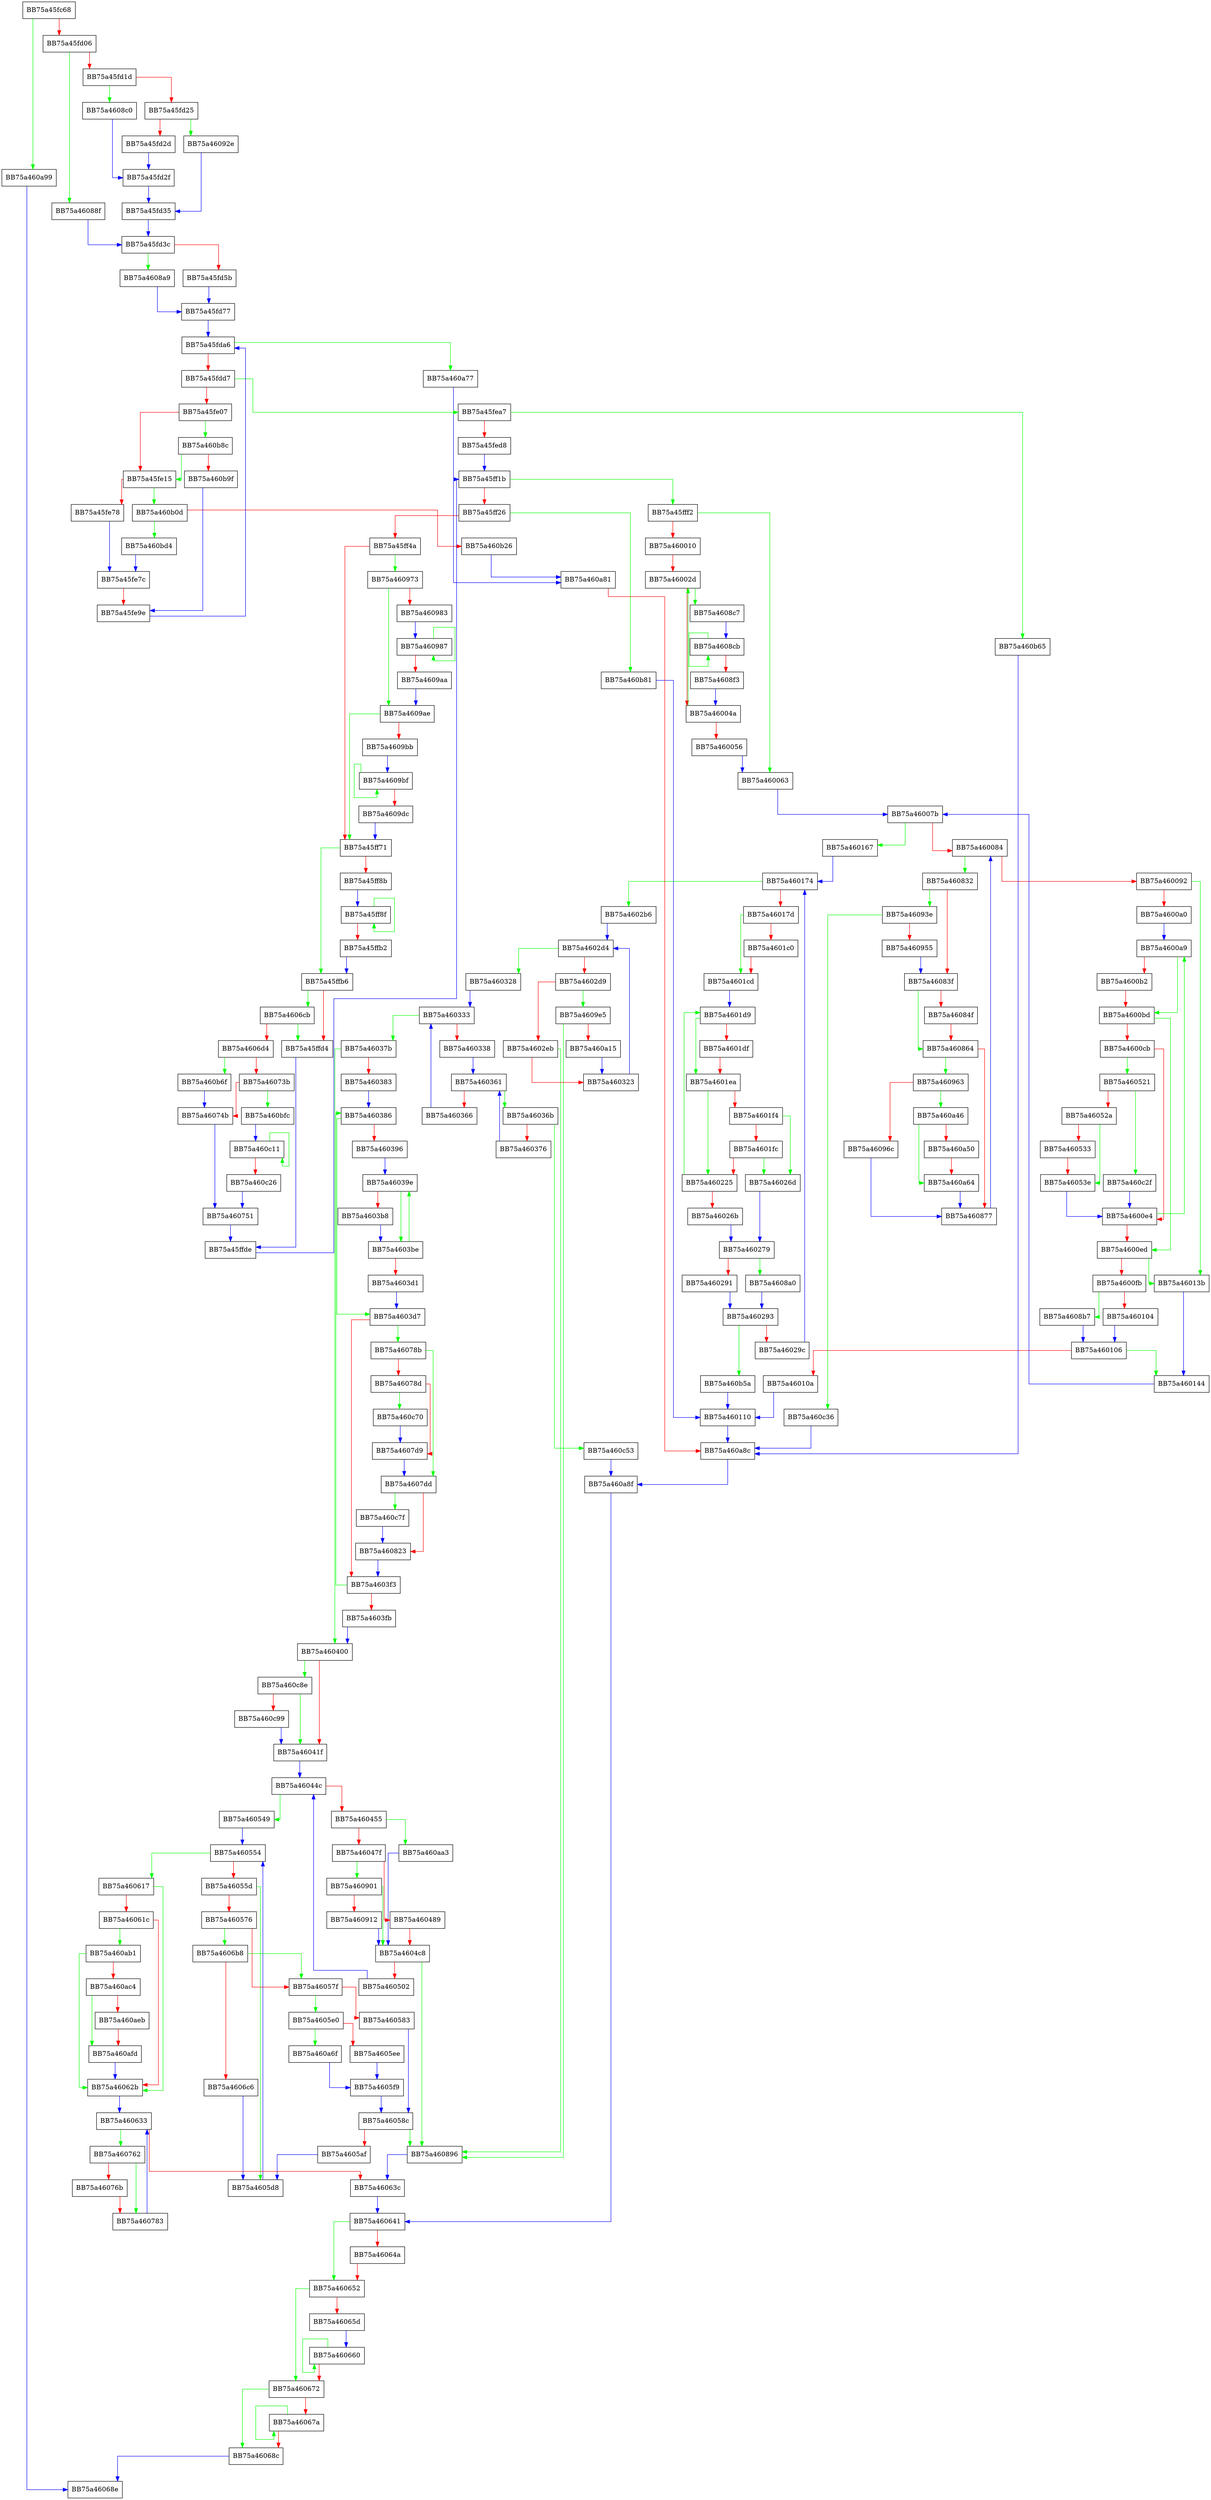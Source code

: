 digraph balance_nonroot {
  node [shape="box"];
  graph [splines=ortho];
  BB75a45fc68 -> BB75a460a99 [color="green"];
  BB75a45fc68 -> BB75a45fd06 [color="red"];
  BB75a45fd06 -> BB75a46088f [color="green"];
  BB75a45fd06 -> BB75a45fd1d [color="red"];
  BB75a45fd1d -> BB75a4608c0 [color="green"];
  BB75a45fd1d -> BB75a45fd25 [color="red"];
  BB75a45fd25 -> BB75a46092e [color="green"];
  BB75a45fd25 -> BB75a45fd2d [color="red"];
  BB75a45fd2d -> BB75a45fd2f [color="blue"];
  BB75a45fd2f -> BB75a45fd35 [color="blue"];
  BB75a45fd35 -> BB75a45fd3c [color="blue"];
  BB75a45fd3c -> BB75a4608a9 [color="green"];
  BB75a45fd3c -> BB75a45fd5b [color="red"];
  BB75a45fd5b -> BB75a45fd77 [color="blue"];
  BB75a45fd77 -> BB75a45fda6 [color="blue"];
  BB75a45fda6 -> BB75a460a77 [color="green"];
  BB75a45fda6 -> BB75a45fdd7 [color="red"];
  BB75a45fdd7 -> BB75a45fea7 [color="green"];
  BB75a45fdd7 -> BB75a45fe07 [color="red"];
  BB75a45fe07 -> BB75a460b8c [color="green"];
  BB75a45fe07 -> BB75a45fe15 [color="red"];
  BB75a45fe15 -> BB75a460b0d [color="green"];
  BB75a45fe15 -> BB75a45fe78 [color="red"];
  BB75a45fe78 -> BB75a45fe7c [color="blue"];
  BB75a45fe7c -> BB75a45fe9e [color="red"];
  BB75a45fe9e -> BB75a45fda6 [color="blue"];
  BB75a45fea7 -> BB75a460b65 [color="green"];
  BB75a45fea7 -> BB75a45fed8 [color="red"];
  BB75a45fed8 -> BB75a45ff1b [color="blue"];
  BB75a45ff1b -> BB75a45fff2 [color="green"];
  BB75a45ff1b -> BB75a45ff26 [color="red"];
  BB75a45ff26 -> BB75a460b81 [color="green"];
  BB75a45ff26 -> BB75a45ff4a [color="red"];
  BB75a45ff4a -> BB75a460973 [color="green"];
  BB75a45ff4a -> BB75a45ff71 [color="red"];
  BB75a45ff71 -> BB75a45ffb6 [color="green"];
  BB75a45ff71 -> BB75a45ff8b [color="red"];
  BB75a45ff8b -> BB75a45ff8f [color="blue"];
  BB75a45ff8f -> BB75a45ff8f [color="green"];
  BB75a45ff8f -> BB75a45ffb2 [color="red"];
  BB75a45ffb2 -> BB75a45ffb6 [color="blue"];
  BB75a45ffb6 -> BB75a4606cb [color="green"];
  BB75a45ffb6 -> BB75a45ffd4 [color="red"];
  BB75a45ffd4 -> BB75a45ffde [color="blue"];
  BB75a45ffde -> BB75a45ff1b [color="blue"];
  BB75a45fff2 -> BB75a460063 [color="green"];
  BB75a45fff2 -> BB75a460010 [color="red"];
  BB75a460010 -> BB75a46002d [color="red"];
  BB75a46002d -> BB75a4608c7 [color="green"];
  BB75a46002d -> BB75a46004a [color="red"];
  BB75a46004a -> BB75a46002d [color="green"];
  BB75a46004a -> BB75a460056 [color="red"];
  BB75a460056 -> BB75a460063 [color="blue"];
  BB75a460063 -> BB75a46007b [color="blue"];
  BB75a46007b -> BB75a460167 [color="green"];
  BB75a46007b -> BB75a460084 [color="red"];
  BB75a460084 -> BB75a460832 [color="green"];
  BB75a460084 -> BB75a460092 [color="red"];
  BB75a460092 -> BB75a46013b [color="green"];
  BB75a460092 -> BB75a4600a0 [color="red"];
  BB75a4600a0 -> BB75a4600a9 [color="blue"];
  BB75a4600a9 -> BB75a4600bd [color="green"];
  BB75a4600a9 -> BB75a4600b2 [color="red"];
  BB75a4600b2 -> BB75a4600bd [color="red"];
  BB75a4600bd -> BB75a4600ed [color="green"];
  BB75a4600bd -> BB75a4600cb [color="red"];
  BB75a4600cb -> BB75a460521 [color="green"];
  BB75a4600cb -> BB75a4600e4 [color="red"];
  BB75a4600e4 -> BB75a4600a9 [color="green"];
  BB75a4600e4 -> BB75a4600ed [color="red"];
  BB75a4600ed -> BB75a46013b [color="green"];
  BB75a4600ed -> BB75a4600fb [color="red"];
  BB75a4600fb -> BB75a4608b7 [color="green"];
  BB75a4600fb -> BB75a460104 [color="red"];
  BB75a460104 -> BB75a460106 [color="blue"];
  BB75a460106 -> BB75a460144 [color="green"];
  BB75a460106 -> BB75a46010a [color="red"];
  BB75a46010a -> BB75a460110 [color="blue"];
  BB75a460110 -> BB75a460a8c [color="blue"];
  BB75a46013b -> BB75a460144 [color="blue"];
  BB75a460144 -> BB75a46007b [color="blue"];
  BB75a460167 -> BB75a460174 [color="blue"];
  BB75a460174 -> BB75a4602b6 [color="green"];
  BB75a460174 -> BB75a46017d [color="red"];
  BB75a46017d -> BB75a4601cd [color="green"];
  BB75a46017d -> BB75a4601c0 [color="red"];
  BB75a4601c0 -> BB75a4601cd [color="red"];
  BB75a4601cd -> BB75a4601d9 [color="blue"];
  BB75a4601d9 -> BB75a4601ea [color="green"];
  BB75a4601d9 -> BB75a4601df [color="red"];
  BB75a4601df -> BB75a4601ea [color="red"];
  BB75a4601ea -> BB75a460225 [color="green"];
  BB75a4601ea -> BB75a4601f4 [color="red"];
  BB75a4601f4 -> BB75a46026d [color="green"];
  BB75a4601f4 -> BB75a4601fc [color="red"];
  BB75a4601fc -> BB75a46026d [color="green"];
  BB75a4601fc -> BB75a460225 [color="red"];
  BB75a460225 -> BB75a4601d9 [color="green"];
  BB75a460225 -> BB75a46026b [color="red"];
  BB75a46026b -> BB75a460279 [color="blue"];
  BB75a46026d -> BB75a460279 [color="blue"];
  BB75a460279 -> BB75a4608a0 [color="green"];
  BB75a460279 -> BB75a460291 [color="red"];
  BB75a460291 -> BB75a460293 [color="blue"];
  BB75a460293 -> BB75a460b5a [color="green"];
  BB75a460293 -> BB75a46029c [color="red"];
  BB75a46029c -> BB75a460174 [color="blue"];
  BB75a4602b6 -> BB75a4602d4 [color="blue"];
  BB75a4602d4 -> BB75a460328 [color="green"];
  BB75a4602d4 -> BB75a4602d9 [color="red"];
  BB75a4602d9 -> BB75a4609e5 [color="green"];
  BB75a4602d9 -> BB75a4602eb [color="red"];
  BB75a4602eb -> BB75a460896 [color="green"];
  BB75a4602eb -> BB75a460323 [color="red"];
  BB75a460323 -> BB75a4602d4 [color="blue"];
  BB75a460328 -> BB75a460333 [color="blue"];
  BB75a460333 -> BB75a46037b [color="green"];
  BB75a460333 -> BB75a460338 [color="red"];
  BB75a460338 -> BB75a460361 [color="blue"];
  BB75a460361 -> BB75a46036b [color="green"];
  BB75a460361 -> BB75a460366 [color="red"];
  BB75a460366 -> BB75a460333 [color="blue"];
  BB75a46036b -> BB75a460c53 [color="green"];
  BB75a46036b -> BB75a460376 [color="red"];
  BB75a460376 -> BB75a460361 [color="blue"];
  BB75a46037b -> BB75a460400 [color="green"];
  BB75a46037b -> BB75a460383 [color="red"];
  BB75a460383 -> BB75a460386 [color="blue"];
  BB75a460386 -> BB75a4603d7 [color="green"];
  BB75a460386 -> BB75a460396 [color="red"];
  BB75a460396 -> BB75a46039e [color="blue"];
  BB75a46039e -> BB75a4603be [color="green"];
  BB75a46039e -> BB75a4603b8 [color="red"];
  BB75a4603b8 -> BB75a4603be [color="blue"];
  BB75a4603be -> BB75a46039e [color="green"];
  BB75a4603be -> BB75a4603d1 [color="red"];
  BB75a4603d1 -> BB75a4603d7 [color="blue"];
  BB75a4603d7 -> BB75a46078b [color="green"];
  BB75a4603d7 -> BB75a4603f3 [color="red"];
  BB75a4603f3 -> BB75a460386 [color="green"];
  BB75a4603f3 -> BB75a4603fb [color="red"];
  BB75a4603fb -> BB75a460400 [color="blue"];
  BB75a460400 -> BB75a460c8e [color="green"];
  BB75a460400 -> BB75a46041f [color="red"];
  BB75a46041f -> BB75a46044c [color="blue"];
  BB75a46044c -> BB75a460549 [color="green"];
  BB75a46044c -> BB75a460455 [color="red"];
  BB75a460455 -> BB75a460aa3 [color="green"];
  BB75a460455 -> BB75a46047f [color="red"];
  BB75a46047f -> BB75a460901 [color="green"];
  BB75a46047f -> BB75a460489 [color="red"];
  BB75a460489 -> BB75a4604c8 [color="red"];
  BB75a4604c8 -> BB75a460896 [color="green"];
  BB75a4604c8 -> BB75a460502 [color="red"];
  BB75a460502 -> BB75a46044c [color="blue"];
  BB75a460521 -> BB75a460c2f [color="green"];
  BB75a460521 -> BB75a46052a [color="red"];
  BB75a46052a -> BB75a46053e [color="green"];
  BB75a46052a -> BB75a460533 [color="red"];
  BB75a460533 -> BB75a46053e [color="red"];
  BB75a46053e -> BB75a4600e4 [color="blue"];
  BB75a460549 -> BB75a460554 [color="blue"];
  BB75a460554 -> BB75a460617 [color="green"];
  BB75a460554 -> BB75a46055d [color="red"];
  BB75a46055d -> BB75a4605d8 [color="green"];
  BB75a46055d -> BB75a460576 [color="red"];
  BB75a460576 -> BB75a4606b8 [color="green"];
  BB75a460576 -> BB75a46057f [color="red"];
  BB75a46057f -> BB75a4605e0 [color="green"];
  BB75a46057f -> BB75a460583 [color="red"];
  BB75a460583 -> BB75a46058c [color="blue"];
  BB75a46058c -> BB75a460896 [color="green"];
  BB75a46058c -> BB75a4605af [color="red"];
  BB75a4605af -> BB75a4605d8 [color="blue"];
  BB75a4605d8 -> BB75a460554 [color="blue"];
  BB75a4605e0 -> BB75a460a6f [color="green"];
  BB75a4605e0 -> BB75a4605ee [color="red"];
  BB75a4605ee -> BB75a4605f9 [color="blue"];
  BB75a4605f9 -> BB75a46058c [color="blue"];
  BB75a460617 -> BB75a46062b [color="green"];
  BB75a460617 -> BB75a46061c [color="red"];
  BB75a46061c -> BB75a460ab1 [color="green"];
  BB75a46061c -> BB75a46062b [color="red"];
  BB75a46062b -> BB75a460633 [color="blue"];
  BB75a460633 -> BB75a460762 [color="green"];
  BB75a460633 -> BB75a46063c [color="red"];
  BB75a46063c -> BB75a460641 [color="blue"];
  BB75a460641 -> BB75a460652 [color="green"];
  BB75a460641 -> BB75a46064a [color="red"];
  BB75a46064a -> BB75a460652 [color="red"];
  BB75a460652 -> BB75a460672 [color="green"];
  BB75a460652 -> BB75a46065d [color="red"];
  BB75a46065d -> BB75a460660 [color="blue"];
  BB75a460660 -> BB75a460660 [color="green"];
  BB75a460660 -> BB75a460672 [color="red"];
  BB75a460672 -> BB75a46068c [color="green"];
  BB75a460672 -> BB75a46067a [color="red"];
  BB75a46067a -> BB75a46067a [color="green"];
  BB75a46067a -> BB75a46068c [color="red"];
  BB75a46068c -> BB75a46068e [color="blue"];
  BB75a4606b8 -> BB75a46057f [color="green"];
  BB75a4606b8 -> BB75a4606c6 [color="red"];
  BB75a4606c6 -> BB75a4605d8 [color="blue"];
  BB75a4606cb -> BB75a45ffd4 [color="green"];
  BB75a4606cb -> BB75a4606d4 [color="red"];
  BB75a4606d4 -> BB75a460b6f [color="green"];
  BB75a4606d4 -> BB75a46073b [color="red"];
  BB75a46073b -> BB75a460bfc [color="green"];
  BB75a46073b -> BB75a46074b [color="red"];
  BB75a46074b -> BB75a460751 [color="blue"];
  BB75a460751 -> BB75a45ffde [color="blue"];
  BB75a460762 -> BB75a460783 [color="green"];
  BB75a460762 -> BB75a46076b [color="red"];
  BB75a46076b -> BB75a460783 [color="red"];
  BB75a460783 -> BB75a460633 [color="blue"];
  BB75a46078b -> BB75a4607dd [color="green"];
  BB75a46078b -> BB75a46078d [color="red"];
  BB75a46078d -> BB75a460c70 [color="green"];
  BB75a46078d -> BB75a4607d9 [color="red"];
  BB75a4607d9 -> BB75a4607dd [color="blue"];
  BB75a4607dd -> BB75a460c7f [color="green"];
  BB75a4607dd -> BB75a460823 [color="red"];
  BB75a460823 -> BB75a4603f3 [color="blue"];
  BB75a460832 -> BB75a46093e [color="green"];
  BB75a460832 -> BB75a46083f [color="red"];
  BB75a46083f -> BB75a460864 [color="green"];
  BB75a46083f -> BB75a46084f [color="red"];
  BB75a46084f -> BB75a460864 [color="red"];
  BB75a460864 -> BB75a460963 [color="green"];
  BB75a460864 -> BB75a460877 [color="red"];
  BB75a460877 -> BB75a460084 [color="blue"];
  BB75a46088f -> BB75a45fd3c [color="blue"];
  BB75a460896 -> BB75a46063c [color="blue"];
  BB75a4608a0 -> BB75a460293 [color="blue"];
  BB75a4608a9 -> BB75a45fd77 [color="blue"];
  BB75a4608b7 -> BB75a460106 [color="blue"];
  BB75a4608c0 -> BB75a45fd2f [color="blue"];
  BB75a4608c7 -> BB75a4608cb [color="blue"];
  BB75a4608cb -> BB75a4608cb [color="green"];
  BB75a4608cb -> BB75a4608f3 [color="red"];
  BB75a4608f3 -> BB75a46004a [color="blue"];
  BB75a460901 -> BB75a4604c8 [color="green"];
  BB75a460901 -> BB75a460912 [color="red"];
  BB75a460912 -> BB75a4604c8 [color="blue"];
  BB75a46092e -> BB75a45fd35 [color="blue"];
  BB75a46093e -> BB75a460c36 [color="green"];
  BB75a46093e -> BB75a460955 [color="red"];
  BB75a460955 -> BB75a46083f [color="blue"];
  BB75a460963 -> BB75a460a46 [color="green"];
  BB75a460963 -> BB75a46096c [color="red"];
  BB75a46096c -> BB75a460877 [color="blue"];
  BB75a460973 -> BB75a4609ae [color="green"];
  BB75a460973 -> BB75a460983 [color="red"];
  BB75a460983 -> BB75a460987 [color="blue"];
  BB75a460987 -> BB75a460987 [color="green"];
  BB75a460987 -> BB75a4609aa [color="red"];
  BB75a4609aa -> BB75a4609ae [color="blue"];
  BB75a4609ae -> BB75a45ff71 [color="green"];
  BB75a4609ae -> BB75a4609bb [color="red"];
  BB75a4609bb -> BB75a4609bf [color="blue"];
  BB75a4609bf -> BB75a4609bf [color="green"];
  BB75a4609bf -> BB75a4609dc [color="red"];
  BB75a4609dc -> BB75a45ff71 [color="blue"];
  BB75a4609e5 -> BB75a460896 [color="green"];
  BB75a4609e5 -> BB75a460a15 [color="red"];
  BB75a460a15 -> BB75a460323 [color="blue"];
  BB75a460a46 -> BB75a460a64 [color="green"];
  BB75a460a46 -> BB75a460a50 [color="red"];
  BB75a460a50 -> BB75a460a64 [color="red"];
  BB75a460a64 -> BB75a460877 [color="blue"];
  BB75a460a6f -> BB75a4605f9 [color="blue"];
  BB75a460a77 -> BB75a460a81 [color="blue"];
  BB75a460a81 -> BB75a460a8c [color="red"];
  BB75a460a8c -> BB75a460a8f [color="blue"];
  BB75a460a8f -> BB75a460641 [color="blue"];
  BB75a460a99 -> BB75a46068e [color="blue"];
  BB75a460aa3 -> BB75a4604c8 [color="blue"];
  BB75a460ab1 -> BB75a46062b [color="green"];
  BB75a460ab1 -> BB75a460ac4 [color="red"];
  BB75a460ac4 -> BB75a460afd [color="green"];
  BB75a460ac4 -> BB75a460aeb [color="red"];
  BB75a460aeb -> BB75a460afd [color="red"];
  BB75a460afd -> BB75a46062b [color="blue"];
  BB75a460b0d -> BB75a460bd4 [color="green"];
  BB75a460b0d -> BB75a460b26 [color="red"];
  BB75a460b26 -> BB75a460a81 [color="blue"];
  BB75a460b5a -> BB75a460110 [color="blue"];
  BB75a460b65 -> BB75a460a8c [color="blue"];
  BB75a460b6f -> BB75a46074b [color="blue"];
  BB75a460b81 -> BB75a460110 [color="blue"];
  BB75a460b8c -> BB75a45fe15 [color="green"];
  BB75a460b8c -> BB75a460b9f [color="red"];
  BB75a460b9f -> BB75a45fe9e [color="blue"];
  BB75a460bd4 -> BB75a45fe7c [color="blue"];
  BB75a460bfc -> BB75a460c11 [color="blue"];
  BB75a460c11 -> BB75a460c11 [color="green"];
  BB75a460c11 -> BB75a460c26 [color="red"];
  BB75a460c26 -> BB75a460751 [color="blue"];
  BB75a460c2f -> BB75a4600e4 [color="blue"];
  BB75a460c36 -> BB75a460a8c [color="blue"];
  BB75a460c53 -> BB75a460a8f [color="blue"];
  BB75a460c70 -> BB75a4607d9 [color="blue"];
  BB75a460c7f -> BB75a460823 [color="blue"];
  BB75a460c8e -> BB75a46041f [color="green"];
  BB75a460c8e -> BB75a460c99 [color="red"];
  BB75a460c99 -> BB75a46041f [color="blue"];
}